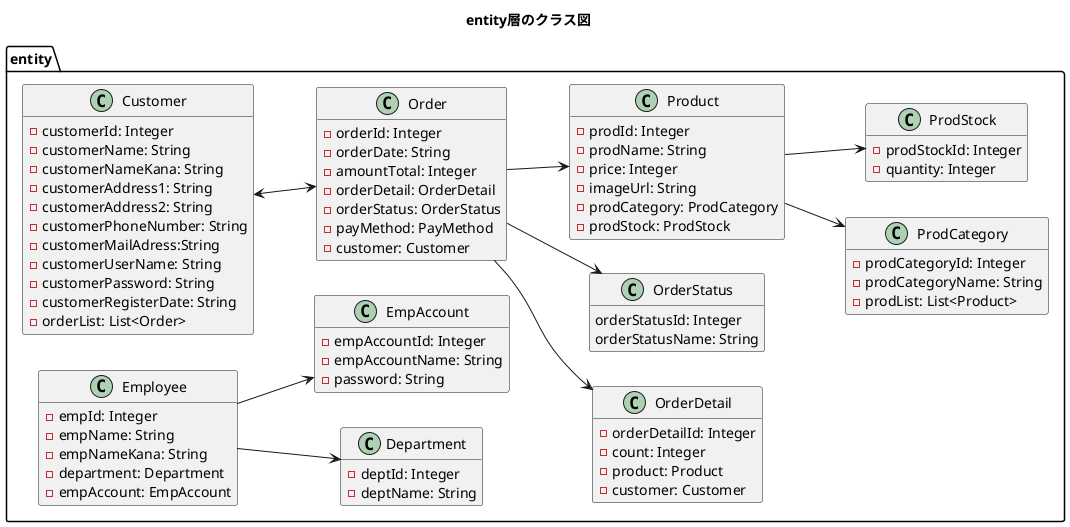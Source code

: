 @startuml
title entity層のクラス図
hide empty members
left to right direction

package entity{
    class Customer{
        -customerId: Integer
        -customerName: String
        -customerNameKana: String
        -customerAddress1: String
        -customerAddress2: String
        -customerPhoneNumber: String
        -customerMailAdress:String
        -customerUserName: String
        -customerPassword: String
        -customerRegisterDate: String
        -orderList: List<Order>
    }

    class Order{
        -orderId: Integer
        -orderDate: String
        -amountTotal: Integer
        -orderDetail: OrderDetail
        -orderStatus: OrderStatus
        -payMethod: PayMethod
        -customer: Customer
    }

    class OrderDetail{
        -orderDetailId: Integer
        -count: Integer
        -product: Product
        -customer: Customer
    }

    class OrderStatus{
        orderStatusId: Integer
        orderStatusName: String
    }

    class Product{
        -prodId: Integer
        -prodName: String
        -price: Integer
        -imageUrl: String
        -prodCategory: ProdCategory
        -prodStock: ProdStock
    }

    class ProdCategory{
        -prodCategoryId: Integer
        -prodCategoryName: String
        -prodList: List<Product>
    }

    class ProdStock{
        -prodStockId: Integer
        -quantity: Integer
    }

    class Employee{
        -empId: Integer
        -empName: String
        -empNameKana: String
        -department: Department
        -empAccount: EmpAccount
    }

    class Department{
        -deptId: Integer
        -deptName: String
    }

    class EmpAccount{
        -empAccountId: Integer
        -empAccountName: String
        -password: String
    }
}

Customer <--> Order
Order --> OrderStatus
Order --> OrderDetail
Order --> Product
Product --> ProdStock
Product --> ProdCategory
Employee --> EmpAccount
Employee --> Department
@enduml